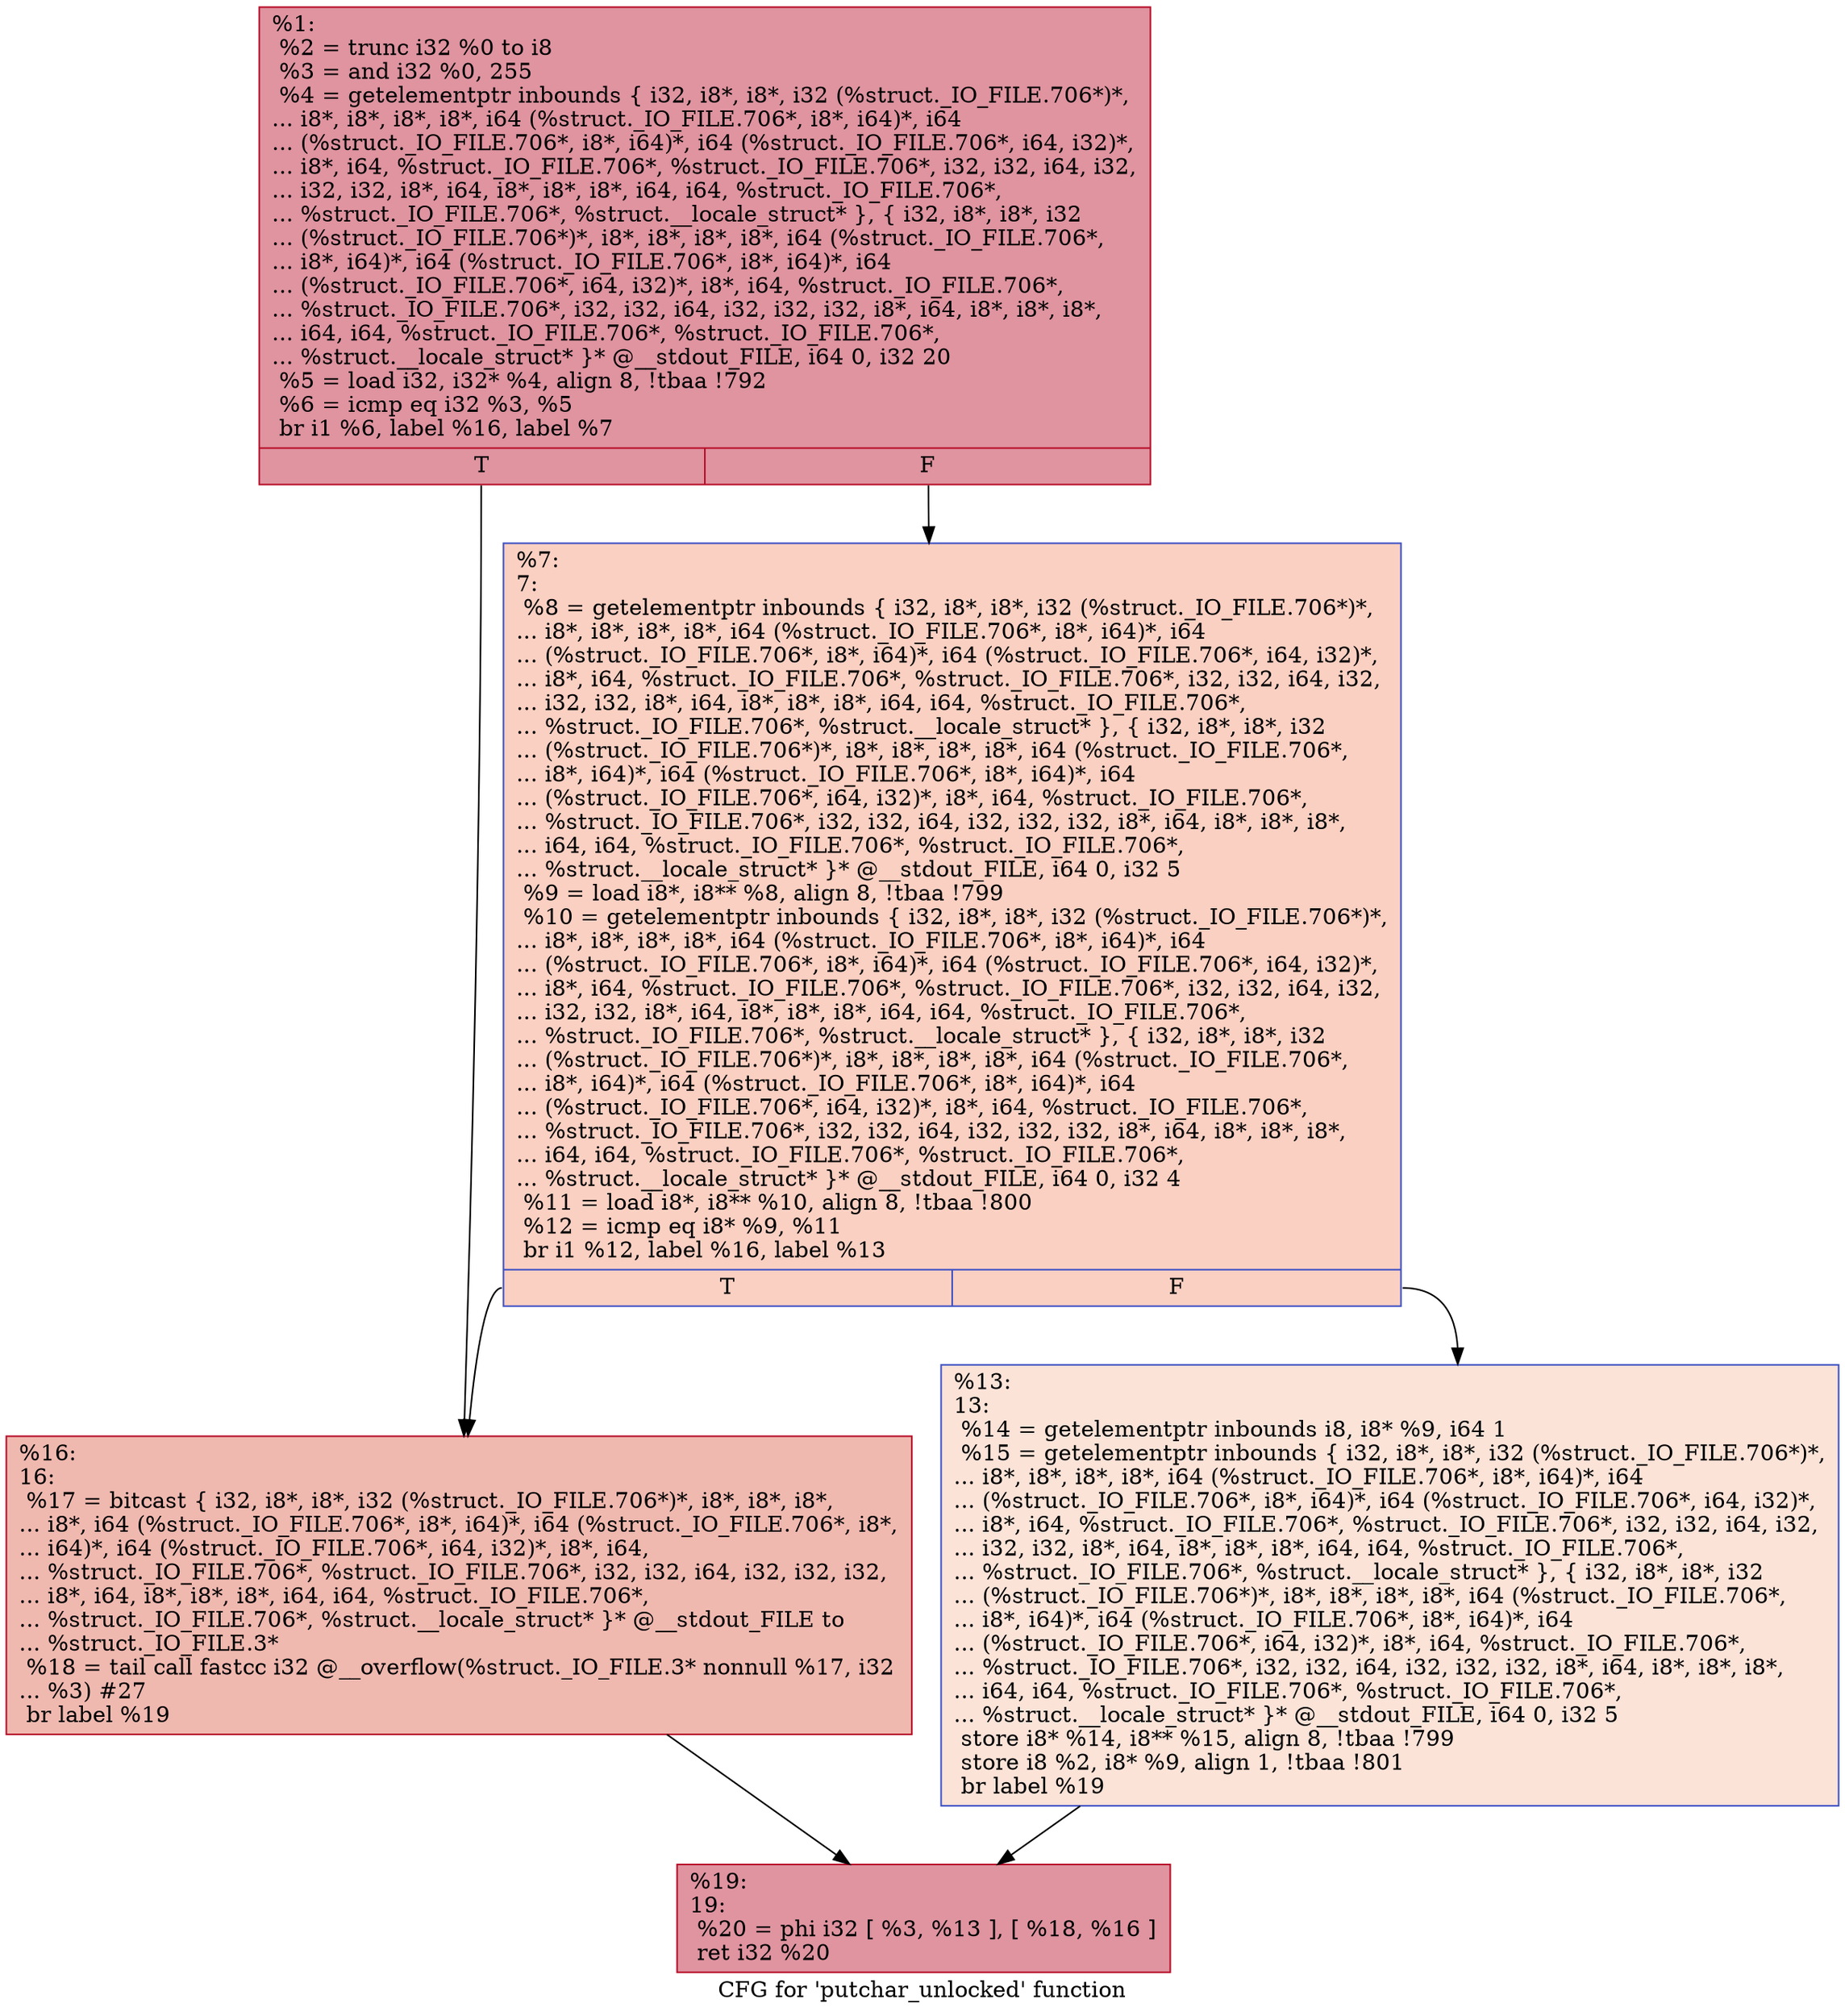 digraph "CFG for 'putchar_unlocked' function" {
	label="CFG for 'putchar_unlocked' function";

	Node0x255e050 [shape=record,color="#b70d28ff", style=filled, fillcolor="#b70d2870",label="{%1:\l  %2 = trunc i32 %0 to i8\l  %3 = and i32 %0, 255\l  %4 = getelementptr inbounds \{ i32, i8*, i8*, i32 (%struct._IO_FILE.706*)*,\l... i8*, i8*, i8*, i8*, i64 (%struct._IO_FILE.706*, i8*, i64)*, i64\l... (%struct._IO_FILE.706*, i8*, i64)*, i64 (%struct._IO_FILE.706*, i64, i32)*,\l... i8*, i64, %struct._IO_FILE.706*, %struct._IO_FILE.706*, i32, i32, i64, i32,\l... i32, i32, i8*, i64, i8*, i8*, i8*, i64, i64, %struct._IO_FILE.706*,\l... %struct._IO_FILE.706*, %struct.__locale_struct* \}, \{ i32, i8*, i8*, i32\l... (%struct._IO_FILE.706*)*, i8*, i8*, i8*, i8*, i64 (%struct._IO_FILE.706*,\l... i8*, i64)*, i64 (%struct._IO_FILE.706*, i8*, i64)*, i64\l... (%struct._IO_FILE.706*, i64, i32)*, i8*, i64, %struct._IO_FILE.706*,\l... %struct._IO_FILE.706*, i32, i32, i64, i32, i32, i32, i8*, i64, i8*, i8*, i8*,\l... i64, i64, %struct._IO_FILE.706*, %struct._IO_FILE.706*,\l... %struct.__locale_struct* \}* @__stdout_FILE, i64 0, i32 20\l  %5 = load i32, i32* %4, align 8, !tbaa !792\l  %6 = icmp eq i32 %3, %5\l  br i1 %6, label %16, label %7\l|{<s0>T|<s1>F}}"];
	Node0x255e050:s0 -> Node0x255e140;
	Node0x255e050:s1 -> Node0x255e0a0;
	Node0x255e0a0 [shape=record,color="#3d50c3ff", style=filled, fillcolor="#f3947570",label="{%7:\l7:                                                \l  %8 = getelementptr inbounds \{ i32, i8*, i8*, i32 (%struct._IO_FILE.706*)*,\l... i8*, i8*, i8*, i8*, i64 (%struct._IO_FILE.706*, i8*, i64)*, i64\l... (%struct._IO_FILE.706*, i8*, i64)*, i64 (%struct._IO_FILE.706*, i64, i32)*,\l... i8*, i64, %struct._IO_FILE.706*, %struct._IO_FILE.706*, i32, i32, i64, i32,\l... i32, i32, i8*, i64, i8*, i8*, i8*, i64, i64, %struct._IO_FILE.706*,\l... %struct._IO_FILE.706*, %struct.__locale_struct* \}, \{ i32, i8*, i8*, i32\l... (%struct._IO_FILE.706*)*, i8*, i8*, i8*, i8*, i64 (%struct._IO_FILE.706*,\l... i8*, i64)*, i64 (%struct._IO_FILE.706*, i8*, i64)*, i64\l... (%struct._IO_FILE.706*, i64, i32)*, i8*, i64, %struct._IO_FILE.706*,\l... %struct._IO_FILE.706*, i32, i32, i64, i32, i32, i32, i8*, i64, i8*, i8*, i8*,\l... i64, i64, %struct._IO_FILE.706*, %struct._IO_FILE.706*,\l... %struct.__locale_struct* \}* @__stdout_FILE, i64 0, i32 5\l  %9 = load i8*, i8** %8, align 8, !tbaa !799\l  %10 = getelementptr inbounds \{ i32, i8*, i8*, i32 (%struct._IO_FILE.706*)*,\l... i8*, i8*, i8*, i8*, i64 (%struct._IO_FILE.706*, i8*, i64)*, i64\l... (%struct._IO_FILE.706*, i8*, i64)*, i64 (%struct._IO_FILE.706*, i64, i32)*,\l... i8*, i64, %struct._IO_FILE.706*, %struct._IO_FILE.706*, i32, i32, i64, i32,\l... i32, i32, i8*, i64, i8*, i8*, i8*, i64, i64, %struct._IO_FILE.706*,\l... %struct._IO_FILE.706*, %struct.__locale_struct* \}, \{ i32, i8*, i8*, i32\l... (%struct._IO_FILE.706*)*, i8*, i8*, i8*, i8*, i64 (%struct._IO_FILE.706*,\l... i8*, i64)*, i64 (%struct._IO_FILE.706*, i8*, i64)*, i64\l... (%struct._IO_FILE.706*, i64, i32)*, i8*, i64, %struct._IO_FILE.706*,\l... %struct._IO_FILE.706*, i32, i32, i64, i32, i32, i32, i8*, i64, i8*, i8*, i8*,\l... i64, i64, %struct._IO_FILE.706*, %struct._IO_FILE.706*,\l... %struct.__locale_struct* \}* @__stdout_FILE, i64 0, i32 4\l  %11 = load i8*, i8** %10, align 8, !tbaa !800\l  %12 = icmp eq i8* %9, %11\l  br i1 %12, label %16, label %13\l|{<s0>T|<s1>F}}"];
	Node0x255e0a0:s0 -> Node0x255e140;
	Node0x255e0a0:s1 -> Node0x255e0f0;
	Node0x255e0f0 [shape=record,color="#3d50c3ff", style=filled, fillcolor="#f6bfa670",label="{%13:\l13:                                               \l  %14 = getelementptr inbounds i8, i8* %9, i64 1\l  %15 = getelementptr inbounds \{ i32, i8*, i8*, i32 (%struct._IO_FILE.706*)*,\l... i8*, i8*, i8*, i8*, i64 (%struct._IO_FILE.706*, i8*, i64)*, i64\l... (%struct._IO_FILE.706*, i8*, i64)*, i64 (%struct._IO_FILE.706*, i64, i32)*,\l... i8*, i64, %struct._IO_FILE.706*, %struct._IO_FILE.706*, i32, i32, i64, i32,\l... i32, i32, i8*, i64, i8*, i8*, i8*, i64, i64, %struct._IO_FILE.706*,\l... %struct._IO_FILE.706*, %struct.__locale_struct* \}, \{ i32, i8*, i8*, i32\l... (%struct._IO_FILE.706*)*, i8*, i8*, i8*, i8*, i64 (%struct._IO_FILE.706*,\l... i8*, i64)*, i64 (%struct._IO_FILE.706*, i8*, i64)*, i64\l... (%struct._IO_FILE.706*, i64, i32)*, i8*, i64, %struct._IO_FILE.706*,\l... %struct._IO_FILE.706*, i32, i32, i64, i32, i32, i32, i8*, i64, i8*, i8*, i8*,\l... i64, i64, %struct._IO_FILE.706*, %struct._IO_FILE.706*,\l... %struct.__locale_struct* \}* @__stdout_FILE, i64 0, i32 5\l  store i8* %14, i8** %15, align 8, !tbaa !799\l  store i8 %2, i8* %9, align 1, !tbaa !801\l  br label %19\l}"];
	Node0x255e0f0 -> Node0x255e190;
	Node0x255e140 [shape=record,color="#b70d28ff", style=filled, fillcolor="#de614d70",label="{%16:\l16:                                               \l  %17 = bitcast \{ i32, i8*, i8*, i32 (%struct._IO_FILE.706*)*, i8*, i8*, i8*,\l... i8*, i64 (%struct._IO_FILE.706*, i8*, i64)*, i64 (%struct._IO_FILE.706*, i8*,\l... i64)*, i64 (%struct._IO_FILE.706*, i64, i32)*, i8*, i64,\l... %struct._IO_FILE.706*, %struct._IO_FILE.706*, i32, i32, i64, i32, i32, i32,\l... i8*, i64, i8*, i8*, i8*, i64, i64, %struct._IO_FILE.706*,\l... %struct._IO_FILE.706*, %struct.__locale_struct* \}* @__stdout_FILE to\l... %struct._IO_FILE.3*\l  %18 = tail call fastcc i32 @__overflow(%struct._IO_FILE.3* nonnull %17, i32\l... %3) #27\l  br label %19\l}"];
	Node0x255e140 -> Node0x255e190;
	Node0x255e190 [shape=record,color="#b70d28ff", style=filled, fillcolor="#b70d2870",label="{%19:\l19:                                               \l  %20 = phi i32 [ %3, %13 ], [ %18, %16 ]\l  ret i32 %20\l}"];
}
